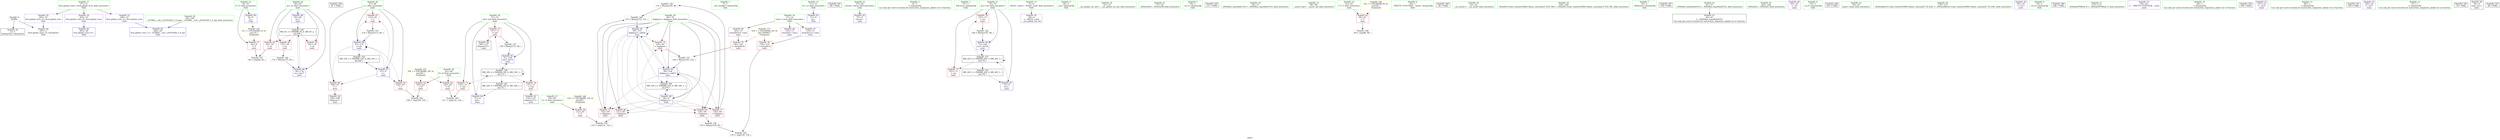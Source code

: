 digraph "SVFG" {
	label="SVFG";

	Node0x555920c0cb80 [shape=record,color=grey,label="{NodeID: 0\nNullPtr}"];
	Node0x555920c0cb80 -> Node0x555920c23300[style=solid];
	Node0x555920c0cb80 -> Node0x555920c26960[style=solid];
	Node0x555920c0d7c0 [shape=record,color=green,label="{NodeID: 14\n8\<--10\nT\<--T_field_insensitive\nGlob }"];
	Node0x555920c0d7c0 -> Node0x555920c252b0[style=solid];
	Node0x555920c0d7c0 -> Node0x555920c26560[style=solid];
	Node0x555920c3ca80 [shape=record,color=black,label="{NodeID: 194\n87 = PHI()\n}"];
	Node0x555920c228c0 [shape=record,color=green,label="{NodeID: 28\n67\<--68\ni\<--i_field_insensitive\nmain\n}"];
	Node0x555920c228c0 -> Node0x555920c25930[style=solid];
	Node0x555920c228c0 -> Node0x555920c25a00[style=solid];
	Node0x555920c228c0 -> Node0x555920c25ad0[style=solid];
	Node0x555920c228c0 -> Node0x555920c26c00[style=solid];
	Node0x555920c228c0 -> Node0x555920c26cd0[style=solid];
	Node0x555920c235d0 [shape=record,color=black,label="{NodeID: 42\n109\<--108\nidxprom\<--\nmain\n}"];
	Node0x555920c29d00 [shape=record,color=grey,label="{NodeID: 139\n151 = Binary(150, 80, )\n}"];
	Node0x555920c29d00 -> Node0x555920c29e80[style=solid];
	Node0x555920c251b0 [shape=record,color=purple,label="{NodeID: 56\n205\<--27\nllvm.global_ctors_2\<--llvm.global_ctors\nGlob }"];
	Node0x555920c251b0 -> Node0x555920c26960[style=solid];
	Node0x555920c25d40 [shape=record,color=red,label="{NodeID: 70\n143\<--69\n\<--highposs\nmain\n}"];
	Node0x555920c25d40 -> Node0x555920c24450[style=solid];
	Node0x555920c341c0 [shape=record,color=yellow,style=double,label="{NodeID: 167\n10V_1 = ENCHI(MR_10V_0)\npts\{64 \}\nFun[main]}"];
	Node0x555920c341c0 -> Node0x555920c256c0[style=dashed];
	Node0x555920c341c0 -> Node0x555920c25790[style=dashed];
	Node0x555920c26960 [shape=record,color=blue, style = dotted,label="{NodeID: 84\n205\<--3\nllvm.global_ctors_2\<--dummyVal\nGlob }"];
	Node0x555920c0bc90 [shape=record,color=green,label="{NodeID: 1\n7\<--1\n__dso_handle\<--dummyObj\nGlob }"];
	Node0x555920c0d890 [shape=record,color=green,label="{NodeID: 15\n11\<--12\nzz\<--zz_field_insensitive\nGlob }"];
	Node0x555920c0d890 -> Node0x555920c26660[style=solid];
	Node0x555920c3cb80 [shape=record,color=black,label="{NodeID: 195\n88 = PHI()\n}"];
	Node0x555920c22990 [shape=record,color=green,label="{NodeID: 29\n69\<--70\nhighposs\<--highposs_field_insensitive\nmain\n}"];
	Node0x555920c22990 -> Node0x555920c25ba0[style=solid];
	Node0x555920c22990 -> Node0x555920c25c70[style=solid];
	Node0x555920c22990 -> Node0x555920c25d40[style=solid];
	Node0x555920c22990 -> Node0x555920c25e10[style=solid];
	Node0x555920c22990 -> Node0x555920c25ee0[style=solid];
	Node0x555920c22990 -> Node0x555920c26da0[style=solid];
	Node0x555920c22990 -> Node0x555920c270e0[style=solid];
	Node0x555920c22990 -> Node0x555920c27280[style=solid];
	Node0x555920c236a0 [shape=record,color=black,label="{NodeID: 43\n132\<--131\nidxprom11\<--\nmain\n}"];
	Node0x555920c29e80 [shape=record,color=grey,label="{NodeID: 140\n153 = Binary(152, 151, )\n}"];
	Node0x555920c29e80 -> Node0x555920c27280[style=solid];
	Node0x555920c252b0 [shape=record,color=red,label="{NodeID: 57\n83\<--8\n\<--T\nmain\n}"];
	Node0x555920c252b0 -> Node0x555920c2b150[style=solid];
	Node0x555920c25e10 [shape=record,color=red,label="{NodeID: 71\n150\<--69\n\<--highposs\nmain\n}"];
	Node0x555920c25e10 -> Node0x555920c29d00[style=solid];
	Node0x555920c342a0 [shape=record,color=yellow,style=double,label="{NodeID: 168\n12V_1 = ENCHI(MR_12V_0)\npts\{66 \}\nFun[main]}"];
	Node0x555920c342a0 -> Node0x555920c25860[style=dashed];
	Node0x555920c26a60 [shape=record,color=blue,label="{NodeID: 85\n57\<--9\nretval\<--\nmain\n}"];
	Node0x555920c21850 [shape=record,color=green,label="{NodeID: 2\n9\<--1\n\<--dummyObj\nCan only get source location for instruction, argument, global var or function.}"];
	Node0x555920c220c0 [shape=record,color=green,label="{NodeID: 16\n13\<--14\ncoins\<--coins_field_insensitive\nGlob }"];
	Node0x555920c220c0 -> Node0x555920c23910[style=solid];
	Node0x555920c220c0 -> Node0x555920c239e0[style=solid];
	Node0x555920c220c0 -> Node0x555920c24ad0[style=solid];
	Node0x555920c22a60 [shape=record,color=green,label="{NodeID: 30\n71\<--72\nind\<--ind_field_insensitive\nmain\n}"];
	Node0x555920c22a60 -> Node0x555920c25fb0[style=solid];
	Node0x555920c22a60 -> Node0x555920c26080[style=solid];
	Node0x555920c22a60 -> Node0x555920c26150[style=solid];
	Node0x555920c22a60 -> Node0x555920c26e70[style=solid];
	Node0x555920c22a60 -> Node0x555920c27010[style=solid];
	Node0x555920c23770 [shape=record,color=black,label="{NodeID: 44\n140\<--137\nidxprom15\<--\nmain\n}"];
	Node0x555920c2a000 [shape=record,color=grey,label="{NodeID: 141\n114 = Binary(113, 80, )\n}"];
	Node0x555920c2a000 -> Node0x555920c26cd0[style=solid];
	Node0x555920c25380 [shape=record,color=red,label="{NodeID: 58\n82\<--59\n\<--zz\nmain\n}"];
	Node0x555920c25380 -> Node0x555920c2b150[style=solid];
	Node0x555920c25ee0 [shape=record,color=red,label="{NodeID: 72\n152\<--69\n\<--highposs\nmain\n}"];
	Node0x555920c25ee0 -> Node0x555920c29e80[style=solid];
	Node0x555920c26b30 [shape=record,color=blue,label="{NodeID: 86\n59\<--80\nzz\<--\nmain\n}"];
	Node0x555920c26b30 -> Node0x555920c31b00[style=dashed];
	Node0x555920c0d360 [shape=record,color=green,label="{NodeID: 3\n15\<--1\n_ZSt3cin\<--dummyObj\nGlob }"];
	Node0x555920c22150 [shape=record,color=green,label="{NodeID: 17\n27\<--31\nllvm.global_ctors\<--llvm.global_ctors_field_insensitive\nGlob }"];
	Node0x555920c22150 -> Node0x555920c24fb0[style=solid];
	Node0x555920c22150 -> Node0x555920c250b0[style=solid];
	Node0x555920c22150 -> Node0x555920c251b0[style=solid];
	Node0x555920c22b30 [shape=record,color=green,label="{NodeID: 31\n73\<--74\nres\<--res_field_insensitive\nmain\n}"];
	Node0x555920c22b30 -> Node0x555920c26220[style=solid];
	Node0x555920c22b30 -> Node0x555920c262f0[style=solid];
	Node0x555920c22b30 -> Node0x555920c26f40[style=solid];
	Node0x555920c22b30 -> Node0x555920c271b0[style=solid];
	Node0x555920c23840 [shape=record,color=purple,label="{NodeID: 45\n38\<--4\n\<--_ZStL8__ioinit\n__cxx_global_var_init\n}"];
	Node0x555920c242d0 [shape=record,color=grey,label="{NodeID: 142\n148 = Binary(147, 80, )\n}"];
	Node0x555920c242d0 -> Node0x555920c271b0[style=solid];
	Node0x555920c25450 [shape=record,color=red,label="{NodeID: 59\n161\<--59\n\<--zz\nmain\n}"];
	Node0x555920c31100 [shape=record,color=black,label="{NodeID: 156\nMR_18V_4 = PHI(MR_18V_6, MR_18V_3, )\npts\{72 \}\n}"];
	Node0x555920c31100 -> Node0x555920c25fb0[style=dashed];
	Node0x555920c31100 -> Node0x555920c26080[style=dashed];
	Node0x555920c31100 -> Node0x555920c26150[style=dashed];
	Node0x555920c31100 -> Node0x555920c27010[style=dashed];
	Node0x555920c31100 -> Node0x555920c31100[style=dashed];
	Node0x555920c31100 -> Node0x555920c32a00[style=dashed];
	Node0x555920c25fb0 [shape=record,color=red,label="{NodeID: 73\n125\<--71\n\<--ind\nmain\n}"];
	Node0x555920c25fb0 -> Node0x555920c2b3d0[style=solid];
	Node0x555920c26c00 [shape=record,color=blue,label="{NodeID: 87\n67\<--9\ni\<--\nmain\n}"];
	Node0x555920c26c00 -> Node0x555920c25930[style=dashed];
	Node0x555920c26c00 -> Node0x555920c25a00[style=dashed];
	Node0x555920c26c00 -> Node0x555920c25ad0[style=dashed];
	Node0x555920c26c00 -> Node0x555920c26cd0[style=dashed];
	Node0x555920c26c00 -> Node0x555920c32000[style=dashed];
	Node0x555920c0e120 [shape=record,color=green,label="{NodeID: 4\n16\<--1\n.str\<--dummyObj\nGlob }"];
	Node0x555920c221e0 [shape=record,color=green,label="{NodeID: 18\n32\<--33\n__cxx_global_var_init\<--__cxx_global_var_init_field_insensitive\n}"];
	Node0x555920c22c00 [shape=record,color=green,label="{NodeID: 32\n77\<--78\n_ZNSirsERi\<--_ZNSirsERi_field_insensitive\n}"];
	Node0x555920c23910 [shape=record,color=purple,label="{NodeID: 46\n110\<--13\narrayidx\<--coins\nmain\n}"];
	Node0x555920c24450 [shape=record,color=grey,label="{NodeID: 143\n144 = Binary(143, 142, )\n}"];
	Node0x555920c24450 -> Node0x555920c270e0[style=solid];
	Node0x555920c25520 [shape=record,color=red,label="{NodeID: 60\n175\<--59\n\<--zz\nmain\n}"];
	Node0x555920c25520 -> Node0x555920c245d0[style=solid];
	Node0x555920c31600 [shape=record,color=black,label="{NodeID: 157\nMR_20V_4 = PHI(MR_20V_5, MR_20V_3, )\npts\{74 \}\n}"];
	Node0x555920c31600 -> Node0x555920c26220[style=dashed];
	Node0x555920c31600 -> Node0x555920c262f0[style=dashed];
	Node0x555920c31600 -> Node0x555920c271b0[style=dashed];
	Node0x555920c31600 -> Node0x555920c31600[style=dashed];
	Node0x555920c31600 -> Node0x555920c32f00[style=dashed];
	Node0x555920c26080 [shape=record,color=red,label="{NodeID: 74\n131\<--71\n\<--ind\nmain\n}"];
	Node0x555920c26080 -> Node0x555920c236a0[style=solid];
	Node0x555920c26cd0 [shape=record,color=blue,label="{NodeID: 88\n67\<--114\ni\<--inc\nmain\n}"];
	Node0x555920c26cd0 -> Node0x555920c25930[style=dashed];
	Node0x555920c26cd0 -> Node0x555920c25a00[style=dashed];
	Node0x555920c26cd0 -> Node0x555920c25ad0[style=dashed];
	Node0x555920c26cd0 -> Node0x555920c26cd0[style=dashed];
	Node0x555920c26cd0 -> Node0x555920c32000[style=dashed];
	Node0x555920c0cde0 [shape=record,color=green,label="{NodeID: 5\n18\<--1\n.str.1\<--dummyObj\nGlob }"];
	Node0x555920c3c120 [shape=record,color=black,label="{NodeID: 185\n111 = PHI()\n}"];
	Node0x555920c22270 [shape=record,color=green,label="{NodeID: 19\n36\<--37\n_ZNSt8ios_base4InitC1Ev\<--_ZNSt8ios_base4InitC1Ev_field_insensitive\n}"];
	Node0x555920c22d00 [shape=record,color=green,label="{NodeID: 33\n98\<--99\n__assert_fail\<--__assert_fail_field_insensitive\n}"];
	Node0x555920c239e0 [shape=record,color=purple,label="{NodeID: 47\n133\<--13\narrayidx12\<--coins\nmain\n}"];
	Node0x555920c239e0 -> Node0x555920c263c0[style=solid];
	Node0x555920c245d0 [shape=record,color=grey,label="{NodeID: 144\n176 = Binary(175, 80, )\n}"];
	Node0x555920c245d0 -> Node0x555920c23ab0[style=solid];
	Node0x555920c255f0 [shape=record,color=red,label="{NodeID: 61\n89\<--61\n\<--C\nmain\n}"];
	Node0x555920c255f0 -> Node0x555920c2b250[style=solid];
	Node0x555920c31b00 [shape=record,color=black,label="{NodeID: 158\nMR_6V_3 = PHI(MR_6V_4, MR_6V_2, )\npts\{60 \}\n}"];
	Node0x555920c31b00 -> Node0x555920c25380[style=dashed];
	Node0x555920c31b00 -> Node0x555920c25450[style=dashed];
	Node0x555920c31b00 -> Node0x555920c25520[style=dashed];
	Node0x555920c31b00 -> Node0x555920c23ab0[style=dashed];
	Node0x555920c26150 [shape=record,color=red,label="{NodeID: 75\n137\<--71\n\<--ind\nmain\n}"];
	Node0x555920c26150 -> Node0x555920c23770[style=solid];
	Node0x555920c26150 -> Node0x555920c29a00[style=solid];
	Node0x555920c26da0 [shape=record,color=blue,label="{NodeID: 89\n69\<--9\nhighposs\<--\nmain\n}"];
	Node0x555920c26da0 -> Node0x555920c25ba0[style=dashed];
	Node0x555920c26da0 -> Node0x555920c25c70[style=dashed];
	Node0x555920c26da0 -> Node0x555920c25d40[style=dashed];
	Node0x555920c26da0 -> Node0x555920c25e10[style=dashed];
	Node0x555920c26da0 -> Node0x555920c25ee0[style=dashed];
	Node0x555920c26da0 -> Node0x555920c270e0[style=dashed];
	Node0x555920c26da0 -> Node0x555920c27280[style=dashed];
	Node0x555920c26da0 -> Node0x555920c32500[style=dashed];
	Node0x555920c0ce70 [shape=record,color=green,label="{NodeID: 6\n20\<--1\n__PRETTY_FUNCTION__.main\<--dummyObj\nGlob }"];
	Node0x555920c3c220 [shape=record,color=black,label="{NodeID: 186\n39 = PHI()\n}"];
	Node0x555920c22300 [shape=record,color=green,label="{NodeID: 20\n42\<--43\n__cxa_atexit\<--__cxa_atexit_field_insensitive\n}"];
	Node0x555920c22e00 [shape=record,color=green,label="{NodeID: 34\n159\<--160\n_ZStlsISt11char_traitsIcEERSt13basic_ostreamIcT_ES5_PKc\<--_ZStlsISt11char_traitsIcEERSt13basic_ostreamIcT_ES5_PKc_field_insensitive\n}"];
	Node0x555920c24ad0 [shape=record,color=purple,label="{NodeID: 48\n141\<--13\narrayidx16\<--coins\nmain\n}"];
	Node0x555920c24ad0 -> Node0x555920c26490[style=solid];
	Node0x555920c24750 [shape=record,color=grey,label="{NodeID: 145\n135 = cmp(130, 134, )\n}"];
	Node0x555920c256c0 [shape=record,color=red,label="{NodeID: 62\n105\<--63\n\<--D\nmain\n}"];
	Node0x555920c256c0 -> Node0x555920c248d0[style=solid];
	Node0x555920c32000 [shape=record,color=black,label="{NodeID: 159\nMR_14V_2 = PHI(MR_14V_4, MR_14V_1, )\npts\{68 \}\n}"];
	Node0x555920c32000 -> Node0x555920c26c00[style=dashed];
	Node0x555920c26220 [shape=record,color=red,label="{NodeID: 76\n147\<--73\n\<--res\nmain\n}"];
	Node0x555920c26220 -> Node0x555920c242d0[style=solid];
	Node0x555920c34700 [shape=record,color=yellow,style=double,label="{NodeID: 173\n22V_1 = ENCHI(MR_22V_0)\npts\{140000 \}\nFun[main]}"];
	Node0x555920c34700 -> Node0x555920c263c0[style=dashed];
	Node0x555920c34700 -> Node0x555920c26490[style=dashed];
	Node0x555920c26e70 [shape=record,color=blue,label="{NodeID: 90\n71\<--9\nind\<--\nmain\n}"];
	Node0x555920c26e70 -> Node0x555920c31100[style=dashed];
	Node0x555920c0cf00 [shape=record,color=green,label="{NodeID: 7\n22\<--1\n_ZSt4cout\<--dummyObj\nGlob }"];
	Node0x555920c3c320 [shape=record,color=black,label="{NodeID: 187\n158 = PHI()\n}"];
	Node0x555920c22390 [shape=record,color=green,label="{NodeID: 21\n41\<--47\n_ZNSt8ios_base4InitD1Ev\<--_ZNSt8ios_base4InitD1Ev_field_insensitive\n}"];
	Node0x555920c22390 -> Node0x555920c234d0[style=solid];
	Node0x555920c22f00 [shape=record,color=green,label="{NodeID: 35\n163\<--164\n_ZNSolsEi\<--_ZNSolsEi_field_insensitive\n}"];
	Node0x555920c24ba0 [shape=record,color=purple,label="{NodeID: 49\n93\<--16\n\<--.str\nmain\n}"];
	Node0x555920c248d0 [shape=record,color=grey,label="{NodeID: 146\n106 = cmp(104, 105, )\n}"];
	Node0x555920c25790 [shape=record,color=red,label="{NodeID: 63\n126\<--63\n\<--D\nmain\n}"];
	Node0x555920c25790 -> Node0x555920c2b3d0[style=solid];
	Node0x555920c32500 [shape=record,color=black,label="{NodeID: 160\nMR_16V_2 = PHI(MR_16V_4, MR_16V_1, )\npts\{70 \}\n}"];
	Node0x555920c32500 -> Node0x555920c26da0[style=dashed];
	Node0x555920c262f0 [shape=record,color=red,label="{NodeID: 77\n167\<--73\n\<--res\nmain\n}"];
	Node0x555920c26f40 [shape=record,color=blue,label="{NodeID: 91\n73\<--9\nres\<--\nmain\n}"];
	Node0x555920c26f40 -> Node0x555920c31600[style=dashed];
	Node0x555920c0d000 [shape=record,color=green,label="{NodeID: 8\n23\<--1\n.str.2\<--dummyObj\nGlob }"];
	Node0x555920c3c480 [shape=record,color=black,label="{NodeID: 188\n162 = PHI()\n}"];
	Node0x555920c22420 [shape=record,color=green,label="{NodeID: 22\n54\<--55\nmain\<--main_field_insensitive\n}"];
	Node0x555920c23000 [shape=record,color=green,label="{NodeID: 36\n170\<--171\n_ZSt4endlIcSt11char_traitsIcEERSt13basic_ostreamIT_T0_ES6_\<--_ZSt4endlIcSt11char_traitsIcEERSt13basic_ostreamIT_T0_ES6__field_insensitive\n}"];
	Node0x555920c24c70 [shape=record,color=purple,label="{NodeID: 50\n94\<--18\n\<--.str.1\nmain\n}"];
	Node0x555920c2b150 [shape=record,color=grey,label="{NodeID: 147\n84 = cmp(82, 83, )\n}"];
	Node0x555920c25860 [shape=record,color=red,label="{NodeID: 64\n122\<--65\n\<--V\nmain\n}"];
	Node0x555920c25860 -> Node0x555920c2b550[style=solid];
	Node0x555920c32a00 [shape=record,color=black,label="{NodeID: 161\nMR_18V_2 = PHI(MR_18V_4, MR_18V_1, )\npts\{72 \}\n}"];
	Node0x555920c32a00 -> Node0x555920c26e70[style=dashed];
	Node0x555920c263c0 [shape=record,color=red,label="{NodeID: 78\n134\<--133\n\<--arrayidx12\nmain\n}"];
	Node0x555920c263c0 -> Node0x555920c24750[style=solid];
	Node0x555920c27010 [shape=record,color=blue,label="{NodeID: 92\n71\<--138\nind\<--inc14\nmain\n}"];
	Node0x555920c27010 -> Node0x555920c31100[style=dashed];
	Node0x555920c0d090 [shape=record,color=green,label="{NodeID: 9\n25\<--1\n.str.3\<--dummyObj\nGlob }"];
	Node0x555920c3c580 [shape=record,color=black,label="{NodeID: 189\n166 = PHI()\n}"];
	Node0x555920c224b0 [shape=record,color=green,label="{NodeID: 23\n57\<--58\nretval\<--retval_field_insensitive\nmain\n}"];
	Node0x555920c224b0 -> Node0x555920c26a60[style=solid];
	Node0x555920c23100 [shape=record,color=green,label="{NodeID: 37\n172\<--173\n_ZNSolsEPFRSoS_E\<--_ZNSolsEPFRSoS_E_field_insensitive\n}"];
	Node0x555920c24d40 [shape=record,color=purple,label="{NodeID: 51\n95\<--20\n\<--__PRETTY_FUNCTION__.main\nmain\n}"];
	Node0x555920c2b250 [shape=record,color=grey,label="{NodeID: 148\n90 = cmp(89, 80, )\n}"];
	Node0x555920c25930 [shape=record,color=red,label="{NodeID: 65\n104\<--67\n\<--i\nmain\n}"];
	Node0x555920c25930 -> Node0x555920c248d0[style=solid];
	Node0x555920c32f00 [shape=record,color=black,label="{NodeID: 162\nMR_20V_2 = PHI(MR_20V_4, MR_20V_1, )\npts\{74 \}\n}"];
	Node0x555920c32f00 -> Node0x555920c26f40[style=dashed];
	Node0x555920c26490 [shape=record,color=red,label="{NodeID: 79\n142\<--141\n\<--arrayidx16\nmain\n}"];
	Node0x555920c26490 -> Node0x555920c24450[style=solid];
	Node0x555920c270e0 [shape=record,color=blue,label="{NodeID: 93\n69\<--144\nhighposs\<--add17\nmain\n}"];
	Node0x555920c270e0 -> Node0x555920c25ba0[style=dashed];
	Node0x555920c270e0 -> Node0x555920c25c70[style=dashed];
	Node0x555920c270e0 -> Node0x555920c25d40[style=dashed];
	Node0x555920c270e0 -> Node0x555920c25e10[style=dashed];
	Node0x555920c270e0 -> Node0x555920c25ee0[style=dashed];
	Node0x555920c270e0 -> Node0x555920c270e0[style=dashed];
	Node0x555920c270e0 -> Node0x555920c27280[style=dashed];
	Node0x555920c270e0 -> Node0x555920c32500[style=dashed];
	Node0x555920c0d120 [shape=record,color=green,label="{NodeID: 10\n28\<--1\n\<--dummyObj\nCan only get source location for instruction, argument, global var or function.}"];
	Node0x555920c3c680 [shape=record,color=black,label="{NodeID: 190\n168 = PHI()\n}"];
	Node0x555920c22580 [shape=record,color=green,label="{NodeID: 24\n59\<--60\nzz\<--zz_field_insensitive\nmain\n}"];
	Node0x555920c22580 -> Node0x555920c25380[style=solid];
	Node0x555920c22580 -> Node0x555920c25450[style=solid];
	Node0x555920c22580 -> Node0x555920c25520[style=solid];
	Node0x555920c22580 -> Node0x555920c26b30[style=solid];
	Node0x555920c22580 -> Node0x555920c23ab0[style=solid];
	Node0x555920c23200 [shape=record,color=green,label="{NodeID: 38\n29\<--199\n_GLOBAL__sub_I_y0105w49_2_0.cpp\<--_GLOBAL__sub_I_y0105w49_2_0.cpp_field_insensitive\n}"];
	Node0x555920c23200 -> Node0x555920c26860[style=solid];
	Node0x555920c24e10 [shape=record,color=purple,label="{NodeID: 52\n157\<--23\n\<--.str.2\nmain\n}"];
	Node0x555920c2b3d0 [shape=record,color=grey,label="{NodeID: 149\n127 = cmp(125, 126, )\n}"];
	Node0x555920c25a00 [shape=record,color=red,label="{NodeID: 66\n108\<--67\n\<--i\nmain\n}"];
	Node0x555920c25a00 -> Node0x555920c235d0[style=solid];
	Node0x555920c33400 [shape=record,color=yellow,style=double,label="{NodeID: 163\n2V_1 = ENCHI(MR_2V_0)\npts\{10 \}\nFun[main]}"];
	Node0x555920c33400 -> Node0x555920c252b0[style=dashed];
	Node0x555920c26560 [shape=record,color=blue,label="{NodeID: 80\n8\<--9\nT\<--\nGlob }"];
	Node0x555920c26560 -> Node0x555920c33400[style=dashed];
	Node0x555920c271b0 [shape=record,color=blue,label="{NodeID: 94\n73\<--148\nres\<--inc18\nmain\n}"];
	Node0x555920c271b0 -> Node0x555920c31600[style=dashed];
	Node0x555920c0d1b0 [shape=record,color=green,label="{NodeID: 11\n80\<--1\n\<--dummyObj\nCan only get source location for instruction, argument, global var or function.}"];
	Node0x555920c3c780 [shape=record,color=black,label="{NodeID: 191\n169 = PHI()\n}"];
	Node0x555920c22650 [shape=record,color=green,label="{NodeID: 25\n61\<--62\nC\<--C_field_insensitive\nmain\n}"];
	Node0x555920c22650 -> Node0x555920c255f0[style=solid];
	Node0x555920c23300 [shape=record,color=black,label="{NodeID: 39\n2\<--3\ndummyVal\<--dummyVal\n}"];
	Node0x555920c24ee0 [shape=record,color=purple,label="{NodeID: 53\n165\<--25\n\<--.str.3\nmain\n}"];
	Node0x555920c2b550 [shape=record,color=grey,label="{NodeID: 150\n123 = cmp(121, 122, )\n}"];
	Node0x555920c25ad0 [shape=record,color=red,label="{NodeID: 67\n113\<--67\n\<--i\nmain\n}"];
	Node0x555920c25ad0 -> Node0x555920c2a000[style=solid];
	Node0x555920c26660 [shape=record,color=blue,label="{NodeID: 81\n11\<--9\nzz\<--\nGlob }"];
	Node0x555920c27280 [shape=record,color=blue,label="{NodeID: 95\n69\<--153\nhighposs\<--add20\nmain\n}"];
	Node0x555920c27280 -> Node0x555920c25ba0[style=dashed];
	Node0x555920c27280 -> Node0x555920c25c70[style=dashed];
	Node0x555920c27280 -> Node0x555920c25d40[style=dashed];
	Node0x555920c27280 -> Node0x555920c25e10[style=dashed];
	Node0x555920c27280 -> Node0x555920c25ee0[style=dashed];
	Node0x555920c27280 -> Node0x555920c270e0[style=dashed];
	Node0x555920c27280 -> Node0x555920c27280[style=dashed];
	Node0x555920c27280 -> Node0x555920c32500[style=dashed];
	Node0x555920c0d660 [shape=record,color=green,label="{NodeID: 12\n97\<--1\n\<--dummyObj\nCan only get source location for instruction, argument, global var or function.}"];
	Node0x555920c3c850 [shape=record,color=black,label="{NodeID: 192\n76 = PHI()\n}"];
	Node0x555920c22720 [shape=record,color=green,label="{NodeID: 26\n63\<--64\nD\<--D_field_insensitive\nmain\n}"];
	Node0x555920c22720 -> Node0x555920c256c0[style=solid];
	Node0x555920c22720 -> Node0x555920c25790[style=solid];
	Node0x555920c23400 [shape=record,color=black,label="{NodeID: 40\n56\<--9\nmain_ret\<--\nmain\n}"];
	Node0x555920c29a00 [shape=record,color=grey,label="{NodeID: 137\n138 = Binary(137, 80, )\n}"];
	Node0x555920c29a00 -> Node0x555920c27010[style=solid];
	Node0x555920c24fb0 [shape=record,color=purple,label="{NodeID: 54\n203\<--27\nllvm.global_ctors_0\<--llvm.global_ctors\nGlob }"];
	Node0x555920c24fb0 -> Node0x555920c26760[style=solid];
	Node0x555920c25ba0 [shape=record,color=red,label="{NodeID: 68\n121\<--69\n\<--highposs\nmain\n}"];
	Node0x555920c25ba0 -> Node0x555920c2b550[style=solid];
	Node0x555920c26760 [shape=record,color=blue,label="{NodeID: 82\n203\<--28\nllvm.global_ctors_0\<--\nGlob }"];
	Node0x555920c23ab0 [shape=record,color=blue,label="{NodeID: 96\n59\<--176\nzz\<--inc27\nmain\n}"];
	Node0x555920c23ab0 -> Node0x555920c31b00[style=dashed];
	Node0x555920c0d6f0 [shape=record,color=green,label="{NodeID: 13\n4\<--6\n_ZStL8__ioinit\<--_ZStL8__ioinit_field_insensitive\nGlob }"];
	Node0x555920c0d6f0 -> Node0x555920c23840[style=solid];
	Node0x555920c3c920 [shape=record,color=black,label="{NodeID: 193\n86 = PHI()\n}"];
	Node0x555920c227f0 [shape=record,color=green,label="{NodeID: 27\n65\<--66\nV\<--V_field_insensitive\nmain\n}"];
	Node0x555920c227f0 -> Node0x555920c25860[style=solid];
	Node0x555920c234d0 [shape=record,color=black,label="{NodeID: 41\n40\<--41\n\<--_ZNSt8ios_base4InitD1Ev\nCan only get source location for instruction, argument, global var or function.}"];
	Node0x555920c29b80 [shape=record,color=grey,label="{NodeID: 138\n130 = Binary(129, 80, )\n}"];
	Node0x555920c29b80 -> Node0x555920c24750[style=solid];
	Node0x555920c250b0 [shape=record,color=purple,label="{NodeID: 55\n204\<--27\nllvm.global_ctors_1\<--llvm.global_ctors\nGlob }"];
	Node0x555920c250b0 -> Node0x555920c26860[style=solid];
	Node0x555920c25c70 [shape=record,color=red,label="{NodeID: 69\n129\<--69\n\<--highposs\nmain\n}"];
	Node0x555920c25c70 -> Node0x555920c29b80[style=solid];
	Node0x555920c340e0 [shape=record,color=yellow,style=double,label="{NodeID: 166\n8V_1 = ENCHI(MR_8V_0)\npts\{62 \}\nFun[main]}"];
	Node0x555920c340e0 -> Node0x555920c255f0[style=dashed];
	Node0x555920c26860 [shape=record,color=blue,label="{NodeID: 83\n204\<--29\nllvm.global_ctors_1\<--_GLOBAL__sub_I_y0105w49_2_0.cpp\nGlob }"];
}
